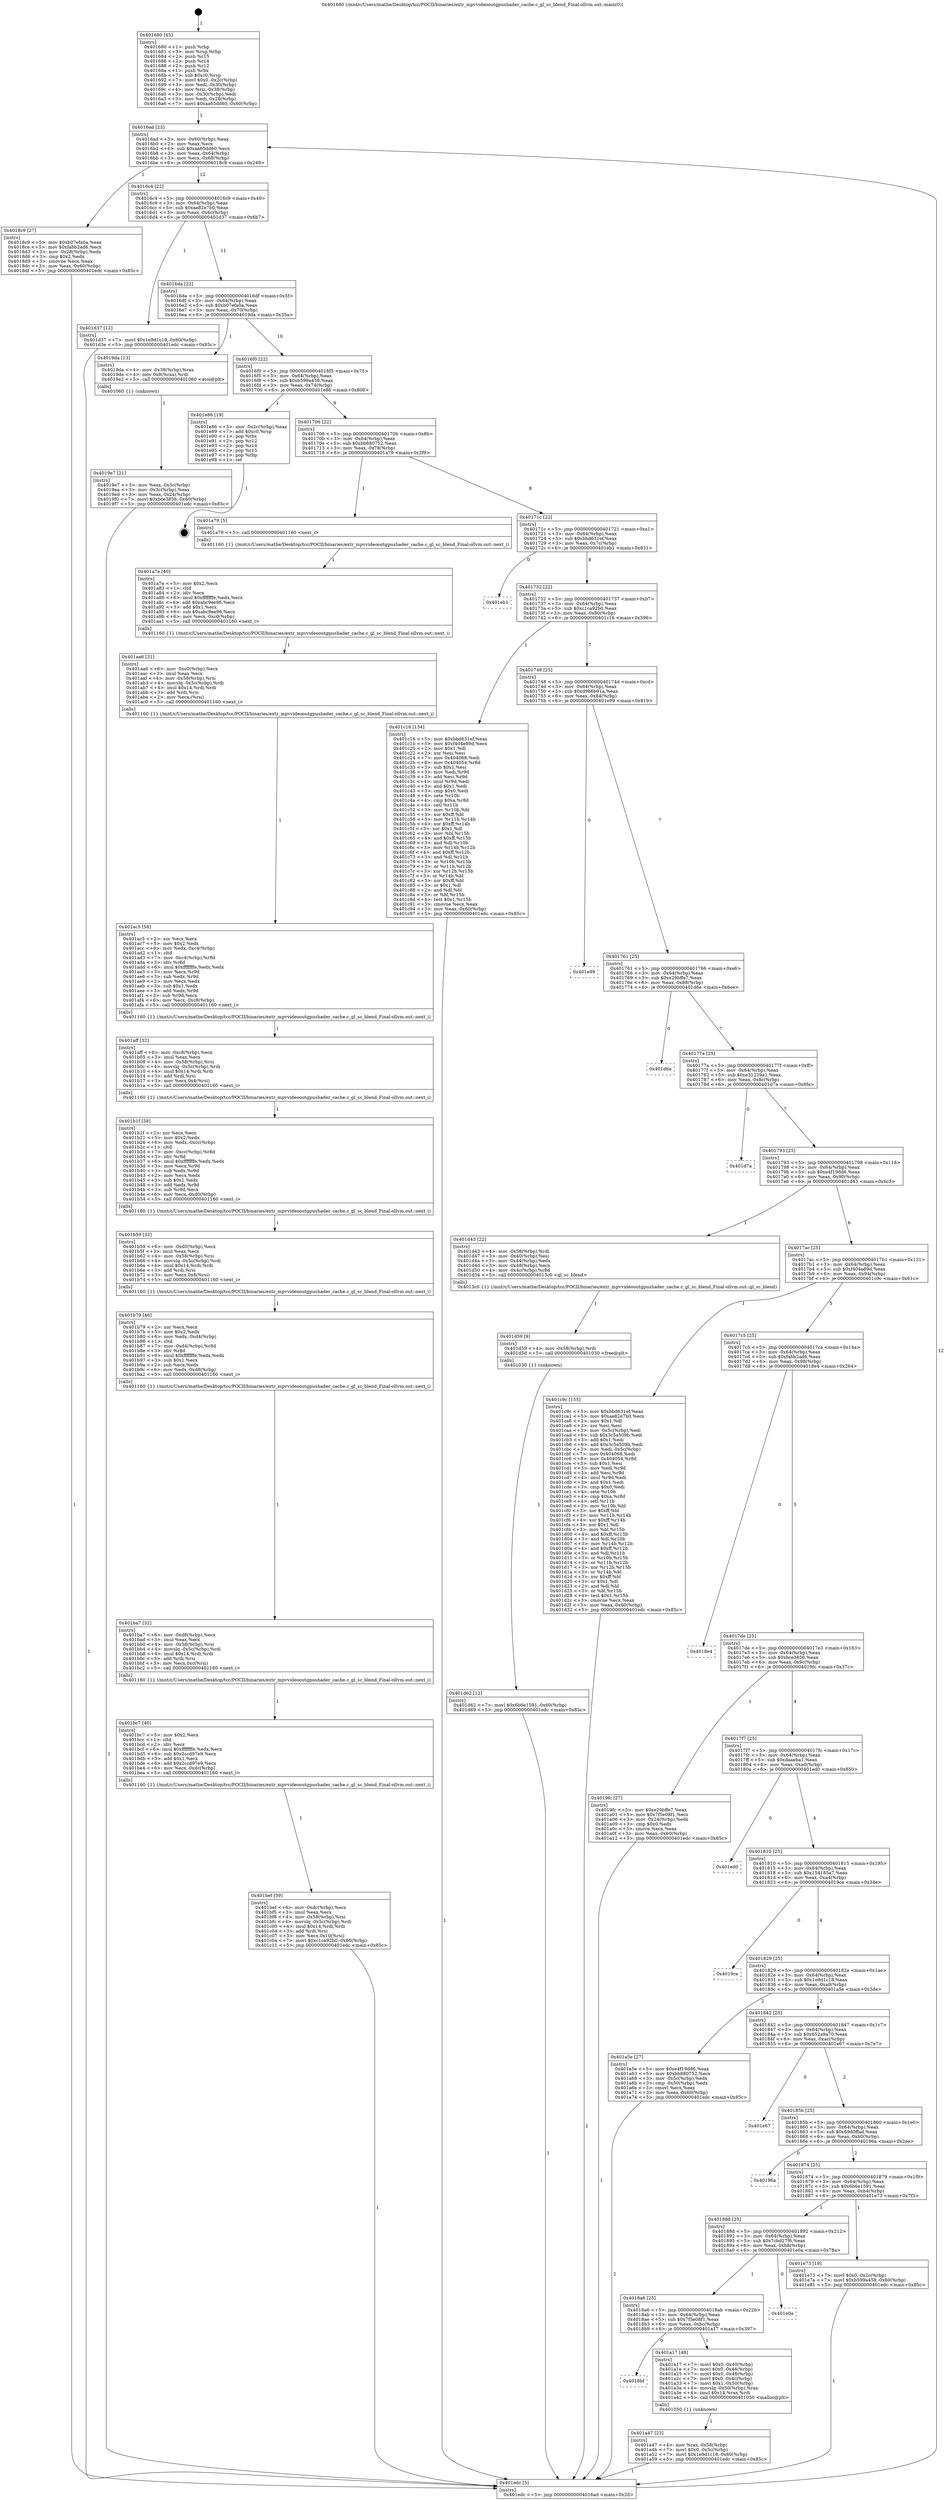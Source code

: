 digraph "0x401680" {
  label = "0x401680 (/mnt/c/Users/mathe/Desktop/tcc/POCII/binaries/extr_mpvvideooutgpushader_cache.c_gl_sc_blend_Final-ollvm.out::main(0))"
  labelloc = "t"
  node[shape=record]

  Entry [label="",width=0.3,height=0.3,shape=circle,fillcolor=black,style=filled]
  "0x4016ad" [label="{
     0x4016ad [23]\l
     | [instrs]\l
     &nbsp;&nbsp;0x4016ad \<+3\>: mov -0x60(%rbp),%eax\l
     &nbsp;&nbsp;0x4016b0 \<+2\>: mov %eax,%ecx\l
     &nbsp;&nbsp;0x4016b2 \<+6\>: sub $0xaa65dd60,%ecx\l
     &nbsp;&nbsp;0x4016b8 \<+3\>: mov %eax,-0x64(%rbp)\l
     &nbsp;&nbsp;0x4016bb \<+3\>: mov %ecx,-0x68(%rbp)\l
     &nbsp;&nbsp;0x4016be \<+6\>: je 00000000004018c9 \<main+0x249\>\l
  }"]
  "0x4018c9" [label="{
     0x4018c9 [27]\l
     | [instrs]\l
     &nbsp;&nbsp;0x4018c9 \<+5\>: mov $0xb07efa0a,%eax\l
     &nbsp;&nbsp;0x4018ce \<+5\>: mov $0xfabb2ad6,%ecx\l
     &nbsp;&nbsp;0x4018d3 \<+3\>: mov -0x28(%rbp),%edx\l
     &nbsp;&nbsp;0x4018d6 \<+3\>: cmp $0x2,%edx\l
     &nbsp;&nbsp;0x4018d9 \<+3\>: cmovne %ecx,%eax\l
     &nbsp;&nbsp;0x4018dc \<+3\>: mov %eax,-0x60(%rbp)\l
     &nbsp;&nbsp;0x4018df \<+5\>: jmp 0000000000401edc \<main+0x85c\>\l
  }"]
  "0x4016c4" [label="{
     0x4016c4 [22]\l
     | [instrs]\l
     &nbsp;&nbsp;0x4016c4 \<+5\>: jmp 00000000004016c9 \<main+0x49\>\l
     &nbsp;&nbsp;0x4016c9 \<+3\>: mov -0x64(%rbp),%eax\l
     &nbsp;&nbsp;0x4016cc \<+5\>: sub $0xae82e7b0,%eax\l
     &nbsp;&nbsp;0x4016d1 \<+3\>: mov %eax,-0x6c(%rbp)\l
     &nbsp;&nbsp;0x4016d4 \<+6\>: je 0000000000401d37 \<main+0x6b7\>\l
  }"]
  "0x401edc" [label="{
     0x401edc [5]\l
     | [instrs]\l
     &nbsp;&nbsp;0x401edc \<+5\>: jmp 00000000004016ad \<main+0x2d\>\l
  }"]
  "0x401680" [label="{
     0x401680 [45]\l
     | [instrs]\l
     &nbsp;&nbsp;0x401680 \<+1\>: push %rbp\l
     &nbsp;&nbsp;0x401681 \<+3\>: mov %rsp,%rbp\l
     &nbsp;&nbsp;0x401684 \<+2\>: push %r15\l
     &nbsp;&nbsp;0x401686 \<+2\>: push %r14\l
     &nbsp;&nbsp;0x401688 \<+2\>: push %r12\l
     &nbsp;&nbsp;0x40168a \<+1\>: push %rbx\l
     &nbsp;&nbsp;0x40168b \<+7\>: sub $0xc0,%rsp\l
     &nbsp;&nbsp;0x401692 \<+7\>: movl $0x0,-0x2c(%rbp)\l
     &nbsp;&nbsp;0x401699 \<+3\>: mov %edi,-0x30(%rbp)\l
     &nbsp;&nbsp;0x40169c \<+4\>: mov %rsi,-0x38(%rbp)\l
     &nbsp;&nbsp;0x4016a0 \<+3\>: mov -0x30(%rbp),%edi\l
     &nbsp;&nbsp;0x4016a3 \<+3\>: mov %edi,-0x28(%rbp)\l
     &nbsp;&nbsp;0x4016a6 \<+7\>: movl $0xaa65dd60,-0x60(%rbp)\l
  }"]
  Exit [label="",width=0.3,height=0.3,shape=circle,fillcolor=black,style=filled,peripheries=2]
  "0x401d37" [label="{
     0x401d37 [12]\l
     | [instrs]\l
     &nbsp;&nbsp;0x401d37 \<+7\>: movl $0x1e9d1c18,-0x60(%rbp)\l
     &nbsp;&nbsp;0x401d3e \<+5\>: jmp 0000000000401edc \<main+0x85c\>\l
  }"]
  "0x4016da" [label="{
     0x4016da [22]\l
     | [instrs]\l
     &nbsp;&nbsp;0x4016da \<+5\>: jmp 00000000004016df \<main+0x5f\>\l
     &nbsp;&nbsp;0x4016df \<+3\>: mov -0x64(%rbp),%eax\l
     &nbsp;&nbsp;0x4016e2 \<+5\>: sub $0xb07efa0a,%eax\l
     &nbsp;&nbsp;0x4016e7 \<+3\>: mov %eax,-0x70(%rbp)\l
     &nbsp;&nbsp;0x4016ea \<+6\>: je 00000000004019da \<main+0x35a\>\l
  }"]
  "0x401d62" [label="{
     0x401d62 [12]\l
     | [instrs]\l
     &nbsp;&nbsp;0x401d62 \<+7\>: movl $0x6b6e1591,-0x60(%rbp)\l
     &nbsp;&nbsp;0x401d69 \<+5\>: jmp 0000000000401edc \<main+0x85c\>\l
  }"]
  "0x4019da" [label="{
     0x4019da [13]\l
     | [instrs]\l
     &nbsp;&nbsp;0x4019da \<+4\>: mov -0x38(%rbp),%rax\l
     &nbsp;&nbsp;0x4019de \<+4\>: mov 0x8(%rax),%rdi\l
     &nbsp;&nbsp;0x4019e2 \<+5\>: call 0000000000401060 \<atoi@plt\>\l
     | [calls]\l
     &nbsp;&nbsp;0x401060 \{1\} (unknown)\l
  }"]
  "0x4016f0" [label="{
     0x4016f0 [22]\l
     | [instrs]\l
     &nbsp;&nbsp;0x4016f0 \<+5\>: jmp 00000000004016f5 \<main+0x75\>\l
     &nbsp;&nbsp;0x4016f5 \<+3\>: mov -0x64(%rbp),%eax\l
     &nbsp;&nbsp;0x4016f8 \<+5\>: sub $0xb599a458,%eax\l
     &nbsp;&nbsp;0x4016fd \<+3\>: mov %eax,-0x74(%rbp)\l
     &nbsp;&nbsp;0x401700 \<+6\>: je 0000000000401e86 \<main+0x806\>\l
  }"]
  "0x4019e7" [label="{
     0x4019e7 [21]\l
     | [instrs]\l
     &nbsp;&nbsp;0x4019e7 \<+3\>: mov %eax,-0x3c(%rbp)\l
     &nbsp;&nbsp;0x4019ea \<+3\>: mov -0x3c(%rbp),%eax\l
     &nbsp;&nbsp;0x4019ed \<+3\>: mov %eax,-0x24(%rbp)\l
     &nbsp;&nbsp;0x4019f0 \<+7\>: movl $0xbce3856,-0x60(%rbp)\l
     &nbsp;&nbsp;0x4019f7 \<+5\>: jmp 0000000000401edc \<main+0x85c\>\l
  }"]
  "0x401d59" [label="{
     0x401d59 [9]\l
     | [instrs]\l
     &nbsp;&nbsp;0x401d59 \<+4\>: mov -0x58(%rbp),%rdi\l
     &nbsp;&nbsp;0x401d5d \<+5\>: call 0000000000401030 \<free@plt\>\l
     | [calls]\l
     &nbsp;&nbsp;0x401030 \{1\} (unknown)\l
  }"]
  "0x401e86" [label="{
     0x401e86 [19]\l
     | [instrs]\l
     &nbsp;&nbsp;0x401e86 \<+3\>: mov -0x2c(%rbp),%eax\l
     &nbsp;&nbsp;0x401e89 \<+7\>: add $0xc0,%rsp\l
     &nbsp;&nbsp;0x401e90 \<+1\>: pop %rbx\l
     &nbsp;&nbsp;0x401e91 \<+2\>: pop %r12\l
     &nbsp;&nbsp;0x401e93 \<+2\>: pop %r14\l
     &nbsp;&nbsp;0x401e95 \<+2\>: pop %r15\l
     &nbsp;&nbsp;0x401e97 \<+1\>: pop %rbp\l
     &nbsp;&nbsp;0x401e98 \<+1\>: ret\l
  }"]
  "0x401706" [label="{
     0x401706 [22]\l
     | [instrs]\l
     &nbsp;&nbsp;0x401706 \<+5\>: jmp 000000000040170b \<main+0x8b\>\l
     &nbsp;&nbsp;0x40170b \<+3\>: mov -0x64(%rbp),%eax\l
     &nbsp;&nbsp;0x40170e \<+5\>: sub $0xbb880752,%eax\l
     &nbsp;&nbsp;0x401713 \<+3\>: mov %eax,-0x78(%rbp)\l
     &nbsp;&nbsp;0x401716 \<+6\>: je 0000000000401a79 \<main+0x3f9\>\l
  }"]
  "0x401bef" [label="{
     0x401bef [39]\l
     | [instrs]\l
     &nbsp;&nbsp;0x401bef \<+6\>: mov -0xdc(%rbp),%ecx\l
     &nbsp;&nbsp;0x401bf5 \<+3\>: imul %eax,%ecx\l
     &nbsp;&nbsp;0x401bf8 \<+4\>: mov -0x58(%rbp),%rsi\l
     &nbsp;&nbsp;0x401bfc \<+4\>: movslq -0x5c(%rbp),%rdi\l
     &nbsp;&nbsp;0x401c00 \<+4\>: imul $0x14,%rdi,%rdi\l
     &nbsp;&nbsp;0x401c04 \<+3\>: add %rdi,%rsi\l
     &nbsp;&nbsp;0x401c07 \<+3\>: mov %ecx,0x10(%rsi)\l
     &nbsp;&nbsp;0x401c0a \<+7\>: movl $0xc1ca92b0,-0x60(%rbp)\l
     &nbsp;&nbsp;0x401c11 \<+5\>: jmp 0000000000401edc \<main+0x85c\>\l
  }"]
  "0x401a79" [label="{
     0x401a79 [5]\l
     | [instrs]\l
     &nbsp;&nbsp;0x401a79 \<+5\>: call 0000000000401160 \<next_i\>\l
     | [calls]\l
     &nbsp;&nbsp;0x401160 \{1\} (/mnt/c/Users/mathe/Desktop/tcc/POCII/binaries/extr_mpvvideooutgpushader_cache.c_gl_sc_blend_Final-ollvm.out::next_i)\l
  }"]
  "0x40171c" [label="{
     0x40171c [22]\l
     | [instrs]\l
     &nbsp;&nbsp;0x40171c \<+5\>: jmp 0000000000401721 \<main+0xa1\>\l
     &nbsp;&nbsp;0x401721 \<+3\>: mov -0x64(%rbp),%eax\l
     &nbsp;&nbsp;0x401724 \<+5\>: sub $0xbbd631ef,%eax\l
     &nbsp;&nbsp;0x401729 \<+3\>: mov %eax,-0x7c(%rbp)\l
     &nbsp;&nbsp;0x40172c \<+6\>: je 0000000000401eb1 \<main+0x831\>\l
  }"]
  "0x401bc7" [label="{
     0x401bc7 [40]\l
     | [instrs]\l
     &nbsp;&nbsp;0x401bc7 \<+5\>: mov $0x2,%ecx\l
     &nbsp;&nbsp;0x401bcc \<+1\>: cltd\l
     &nbsp;&nbsp;0x401bcd \<+2\>: idiv %ecx\l
     &nbsp;&nbsp;0x401bcf \<+6\>: imul $0xfffffffe,%edx,%ecx\l
     &nbsp;&nbsp;0x401bd5 \<+6\>: sub $0x2ccd97e9,%ecx\l
     &nbsp;&nbsp;0x401bdb \<+3\>: add $0x1,%ecx\l
     &nbsp;&nbsp;0x401bde \<+6\>: add $0x2ccd97e9,%ecx\l
     &nbsp;&nbsp;0x401be4 \<+6\>: mov %ecx,-0xdc(%rbp)\l
     &nbsp;&nbsp;0x401bea \<+5\>: call 0000000000401160 \<next_i\>\l
     | [calls]\l
     &nbsp;&nbsp;0x401160 \{1\} (/mnt/c/Users/mathe/Desktop/tcc/POCII/binaries/extr_mpvvideooutgpushader_cache.c_gl_sc_blend_Final-ollvm.out::next_i)\l
  }"]
  "0x401eb1" [label="{
     0x401eb1\l
  }", style=dashed]
  "0x401732" [label="{
     0x401732 [22]\l
     | [instrs]\l
     &nbsp;&nbsp;0x401732 \<+5\>: jmp 0000000000401737 \<main+0xb7\>\l
     &nbsp;&nbsp;0x401737 \<+3\>: mov -0x64(%rbp),%eax\l
     &nbsp;&nbsp;0x40173a \<+5\>: sub $0xc1ca92b0,%eax\l
     &nbsp;&nbsp;0x40173f \<+3\>: mov %eax,-0x80(%rbp)\l
     &nbsp;&nbsp;0x401742 \<+6\>: je 0000000000401c16 \<main+0x596\>\l
  }"]
  "0x401ba7" [label="{
     0x401ba7 [32]\l
     | [instrs]\l
     &nbsp;&nbsp;0x401ba7 \<+6\>: mov -0xd8(%rbp),%ecx\l
     &nbsp;&nbsp;0x401bad \<+3\>: imul %eax,%ecx\l
     &nbsp;&nbsp;0x401bb0 \<+4\>: mov -0x58(%rbp),%rsi\l
     &nbsp;&nbsp;0x401bb4 \<+4\>: movslq -0x5c(%rbp),%rdi\l
     &nbsp;&nbsp;0x401bb8 \<+4\>: imul $0x14,%rdi,%rdi\l
     &nbsp;&nbsp;0x401bbc \<+3\>: add %rdi,%rsi\l
     &nbsp;&nbsp;0x401bbf \<+3\>: mov %ecx,0xc(%rsi)\l
     &nbsp;&nbsp;0x401bc2 \<+5\>: call 0000000000401160 \<next_i\>\l
     | [calls]\l
     &nbsp;&nbsp;0x401160 \{1\} (/mnt/c/Users/mathe/Desktop/tcc/POCII/binaries/extr_mpvvideooutgpushader_cache.c_gl_sc_blend_Final-ollvm.out::next_i)\l
  }"]
  "0x401c16" [label="{
     0x401c16 [134]\l
     | [instrs]\l
     &nbsp;&nbsp;0x401c16 \<+5\>: mov $0xbbd631ef,%eax\l
     &nbsp;&nbsp;0x401c1b \<+5\>: mov $0xf404e89d,%ecx\l
     &nbsp;&nbsp;0x401c20 \<+2\>: mov $0x1,%dl\l
     &nbsp;&nbsp;0x401c22 \<+2\>: xor %esi,%esi\l
     &nbsp;&nbsp;0x401c24 \<+7\>: mov 0x404068,%edi\l
     &nbsp;&nbsp;0x401c2b \<+8\>: mov 0x404054,%r8d\l
     &nbsp;&nbsp;0x401c33 \<+3\>: sub $0x1,%esi\l
     &nbsp;&nbsp;0x401c36 \<+3\>: mov %edi,%r9d\l
     &nbsp;&nbsp;0x401c39 \<+3\>: add %esi,%r9d\l
     &nbsp;&nbsp;0x401c3c \<+4\>: imul %r9d,%edi\l
     &nbsp;&nbsp;0x401c40 \<+3\>: and $0x1,%edi\l
     &nbsp;&nbsp;0x401c43 \<+3\>: cmp $0x0,%edi\l
     &nbsp;&nbsp;0x401c46 \<+4\>: sete %r10b\l
     &nbsp;&nbsp;0x401c4a \<+4\>: cmp $0xa,%r8d\l
     &nbsp;&nbsp;0x401c4e \<+4\>: setl %r11b\l
     &nbsp;&nbsp;0x401c52 \<+3\>: mov %r10b,%bl\l
     &nbsp;&nbsp;0x401c55 \<+3\>: xor $0xff,%bl\l
     &nbsp;&nbsp;0x401c58 \<+3\>: mov %r11b,%r14b\l
     &nbsp;&nbsp;0x401c5b \<+4\>: xor $0xff,%r14b\l
     &nbsp;&nbsp;0x401c5f \<+3\>: xor $0x1,%dl\l
     &nbsp;&nbsp;0x401c62 \<+3\>: mov %bl,%r15b\l
     &nbsp;&nbsp;0x401c65 \<+4\>: and $0xff,%r15b\l
     &nbsp;&nbsp;0x401c69 \<+3\>: and %dl,%r10b\l
     &nbsp;&nbsp;0x401c6c \<+3\>: mov %r14b,%r12b\l
     &nbsp;&nbsp;0x401c6f \<+4\>: and $0xff,%r12b\l
     &nbsp;&nbsp;0x401c73 \<+3\>: and %dl,%r11b\l
     &nbsp;&nbsp;0x401c76 \<+3\>: or %r10b,%r15b\l
     &nbsp;&nbsp;0x401c79 \<+3\>: or %r11b,%r12b\l
     &nbsp;&nbsp;0x401c7c \<+3\>: xor %r12b,%r15b\l
     &nbsp;&nbsp;0x401c7f \<+3\>: or %r14b,%bl\l
     &nbsp;&nbsp;0x401c82 \<+3\>: xor $0xff,%bl\l
     &nbsp;&nbsp;0x401c85 \<+3\>: or $0x1,%dl\l
     &nbsp;&nbsp;0x401c88 \<+2\>: and %dl,%bl\l
     &nbsp;&nbsp;0x401c8a \<+3\>: or %bl,%r15b\l
     &nbsp;&nbsp;0x401c8d \<+4\>: test $0x1,%r15b\l
     &nbsp;&nbsp;0x401c91 \<+3\>: cmovne %ecx,%eax\l
     &nbsp;&nbsp;0x401c94 \<+3\>: mov %eax,-0x60(%rbp)\l
     &nbsp;&nbsp;0x401c97 \<+5\>: jmp 0000000000401edc \<main+0x85c\>\l
  }"]
  "0x401748" [label="{
     0x401748 [25]\l
     | [instrs]\l
     &nbsp;&nbsp;0x401748 \<+5\>: jmp 000000000040174d \<main+0xcd\>\l
     &nbsp;&nbsp;0x40174d \<+3\>: mov -0x64(%rbp),%eax\l
     &nbsp;&nbsp;0x401750 \<+5\>: sub $0xd9b6b91a,%eax\l
     &nbsp;&nbsp;0x401755 \<+6\>: mov %eax,-0x84(%rbp)\l
     &nbsp;&nbsp;0x40175b \<+6\>: je 0000000000401e99 \<main+0x819\>\l
  }"]
  "0x401b79" [label="{
     0x401b79 [46]\l
     | [instrs]\l
     &nbsp;&nbsp;0x401b79 \<+2\>: xor %ecx,%ecx\l
     &nbsp;&nbsp;0x401b7b \<+5\>: mov $0x2,%edx\l
     &nbsp;&nbsp;0x401b80 \<+6\>: mov %edx,-0xd4(%rbp)\l
     &nbsp;&nbsp;0x401b86 \<+1\>: cltd\l
     &nbsp;&nbsp;0x401b87 \<+7\>: mov -0xd4(%rbp),%r8d\l
     &nbsp;&nbsp;0x401b8e \<+3\>: idiv %r8d\l
     &nbsp;&nbsp;0x401b91 \<+6\>: imul $0xfffffffe,%edx,%edx\l
     &nbsp;&nbsp;0x401b97 \<+3\>: sub $0x1,%ecx\l
     &nbsp;&nbsp;0x401b9a \<+2\>: sub %ecx,%edx\l
     &nbsp;&nbsp;0x401b9c \<+6\>: mov %edx,-0xd8(%rbp)\l
     &nbsp;&nbsp;0x401ba2 \<+5\>: call 0000000000401160 \<next_i\>\l
     | [calls]\l
     &nbsp;&nbsp;0x401160 \{1\} (/mnt/c/Users/mathe/Desktop/tcc/POCII/binaries/extr_mpvvideooutgpushader_cache.c_gl_sc_blend_Final-ollvm.out::next_i)\l
  }"]
  "0x401e99" [label="{
     0x401e99\l
  }", style=dashed]
  "0x401761" [label="{
     0x401761 [25]\l
     | [instrs]\l
     &nbsp;&nbsp;0x401761 \<+5\>: jmp 0000000000401766 \<main+0xe6\>\l
     &nbsp;&nbsp;0x401766 \<+3\>: mov -0x64(%rbp),%eax\l
     &nbsp;&nbsp;0x401769 \<+5\>: sub $0xe29bffe7,%eax\l
     &nbsp;&nbsp;0x40176e \<+6\>: mov %eax,-0x88(%rbp)\l
     &nbsp;&nbsp;0x401774 \<+6\>: je 0000000000401d6e \<main+0x6ee\>\l
  }"]
  "0x401b59" [label="{
     0x401b59 [32]\l
     | [instrs]\l
     &nbsp;&nbsp;0x401b59 \<+6\>: mov -0xd0(%rbp),%ecx\l
     &nbsp;&nbsp;0x401b5f \<+3\>: imul %eax,%ecx\l
     &nbsp;&nbsp;0x401b62 \<+4\>: mov -0x58(%rbp),%rsi\l
     &nbsp;&nbsp;0x401b66 \<+4\>: movslq -0x5c(%rbp),%rdi\l
     &nbsp;&nbsp;0x401b6a \<+4\>: imul $0x14,%rdi,%rdi\l
     &nbsp;&nbsp;0x401b6e \<+3\>: add %rdi,%rsi\l
     &nbsp;&nbsp;0x401b71 \<+3\>: mov %ecx,0x8(%rsi)\l
     &nbsp;&nbsp;0x401b74 \<+5\>: call 0000000000401160 \<next_i\>\l
     | [calls]\l
     &nbsp;&nbsp;0x401160 \{1\} (/mnt/c/Users/mathe/Desktop/tcc/POCII/binaries/extr_mpvvideooutgpushader_cache.c_gl_sc_blend_Final-ollvm.out::next_i)\l
  }"]
  "0x401d6e" [label="{
     0x401d6e\l
  }", style=dashed]
  "0x40177a" [label="{
     0x40177a [25]\l
     | [instrs]\l
     &nbsp;&nbsp;0x40177a \<+5\>: jmp 000000000040177f \<main+0xff\>\l
     &nbsp;&nbsp;0x40177f \<+3\>: mov -0x64(%rbp),%eax\l
     &nbsp;&nbsp;0x401782 \<+5\>: sub $0xe31229a1,%eax\l
     &nbsp;&nbsp;0x401787 \<+6\>: mov %eax,-0x8c(%rbp)\l
     &nbsp;&nbsp;0x40178d \<+6\>: je 0000000000401d7a \<main+0x6fa\>\l
  }"]
  "0x401b1f" [label="{
     0x401b1f [58]\l
     | [instrs]\l
     &nbsp;&nbsp;0x401b1f \<+2\>: xor %ecx,%ecx\l
     &nbsp;&nbsp;0x401b21 \<+5\>: mov $0x2,%edx\l
     &nbsp;&nbsp;0x401b26 \<+6\>: mov %edx,-0xcc(%rbp)\l
     &nbsp;&nbsp;0x401b2c \<+1\>: cltd\l
     &nbsp;&nbsp;0x401b2d \<+7\>: mov -0xcc(%rbp),%r8d\l
     &nbsp;&nbsp;0x401b34 \<+3\>: idiv %r8d\l
     &nbsp;&nbsp;0x401b37 \<+6\>: imul $0xfffffffe,%edx,%edx\l
     &nbsp;&nbsp;0x401b3d \<+3\>: mov %ecx,%r9d\l
     &nbsp;&nbsp;0x401b40 \<+3\>: sub %edx,%r9d\l
     &nbsp;&nbsp;0x401b43 \<+2\>: mov %ecx,%edx\l
     &nbsp;&nbsp;0x401b45 \<+3\>: sub $0x1,%edx\l
     &nbsp;&nbsp;0x401b48 \<+3\>: add %edx,%r9d\l
     &nbsp;&nbsp;0x401b4b \<+3\>: sub %r9d,%ecx\l
     &nbsp;&nbsp;0x401b4e \<+6\>: mov %ecx,-0xd0(%rbp)\l
     &nbsp;&nbsp;0x401b54 \<+5\>: call 0000000000401160 \<next_i\>\l
     | [calls]\l
     &nbsp;&nbsp;0x401160 \{1\} (/mnt/c/Users/mathe/Desktop/tcc/POCII/binaries/extr_mpvvideooutgpushader_cache.c_gl_sc_blend_Final-ollvm.out::next_i)\l
  }"]
  "0x401d7a" [label="{
     0x401d7a\l
  }", style=dashed]
  "0x401793" [label="{
     0x401793 [25]\l
     | [instrs]\l
     &nbsp;&nbsp;0x401793 \<+5\>: jmp 0000000000401798 \<main+0x118\>\l
     &nbsp;&nbsp;0x401798 \<+3\>: mov -0x64(%rbp),%eax\l
     &nbsp;&nbsp;0x40179b \<+5\>: sub $0xe4f19dd6,%eax\l
     &nbsp;&nbsp;0x4017a0 \<+6\>: mov %eax,-0x90(%rbp)\l
     &nbsp;&nbsp;0x4017a6 \<+6\>: je 0000000000401d43 \<main+0x6c3\>\l
  }"]
  "0x401aff" [label="{
     0x401aff [32]\l
     | [instrs]\l
     &nbsp;&nbsp;0x401aff \<+6\>: mov -0xc8(%rbp),%ecx\l
     &nbsp;&nbsp;0x401b05 \<+3\>: imul %eax,%ecx\l
     &nbsp;&nbsp;0x401b08 \<+4\>: mov -0x58(%rbp),%rsi\l
     &nbsp;&nbsp;0x401b0c \<+4\>: movslq -0x5c(%rbp),%rdi\l
     &nbsp;&nbsp;0x401b10 \<+4\>: imul $0x14,%rdi,%rdi\l
     &nbsp;&nbsp;0x401b14 \<+3\>: add %rdi,%rsi\l
     &nbsp;&nbsp;0x401b17 \<+3\>: mov %ecx,0x4(%rsi)\l
     &nbsp;&nbsp;0x401b1a \<+5\>: call 0000000000401160 \<next_i\>\l
     | [calls]\l
     &nbsp;&nbsp;0x401160 \{1\} (/mnt/c/Users/mathe/Desktop/tcc/POCII/binaries/extr_mpvvideooutgpushader_cache.c_gl_sc_blend_Final-ollvm.out::next_i)\l
  }"]
  "0x401d43" [label="{
     0x401d43 [22]\l
     | [instrs]\l
     &nbsp;&nbsp;0x401d43 \<+4\>: mov -0x58(%rbp),%rdi\l
     &nbsp;&nbsp;0x401d47 \<+3\>: mov -0x40(%rbp),%esi\l
     &nbsp;&nbsp;0x401d4a \<+3\>: mov -0x44(%rbp),%edx\l
     &nbsp;&nbsp;0x401d4d \<+3\>: mov -0x48(%rbp),%ecx\l
     &nbsp;&nbsp;0x401d50 \<+4\>: mov -0x4c(%rbp),%r8d\l
     &nbsp;&nbsp;0x401d54 \<+5\>: call 00000000004013c0 \<gl_sc_blend\>\l
     | [calls]\l
     &nbsp;&nbsp;0x4013c0 \{1\} (/mnt/c/Users/mathe/Desktop/tcc/POCII/binaries/extr_mpvvideooutgpushader_cache.c_gl_sc_blend_Final-ollvm.out::gl_sc_blend)\l
  }"]
  "0x4017ac" [label="{
     0x4017ac [25]\l
     | [instrs]\l
     &nbsp;&nbsp;0x4017ac \<+5\>: jmp 00000000004017b1 \<main+0x131\>\l
     &nbsp;&nbsp;0x4017b1 \<+3\>: mov -0x64(%rbp),%eax\l
     &nbsp;&nbsp;0x4017b4 \<+5\>: sub $0xf404e89d,%eax\l
     &nbsp;&nbsp;0x4017b9 \<+6\>: mov %eax,-0x94(%rbp)\l
     &nbsp;&nbsp;0x4017bf \<+6\>: je 0000000000401c9c \<main+0x61c\>\l
  }"]
  "0x401ac5" [label="{
     0x401ac5 [58]\l
     | [instrs]\l
     &nbsp;&nbsp;0x401ac5 \<+2\>: xor %ecx,%ecx\l
     &nbsp;&nbsp;0x401ac7 \<+5\>: mov $0x2,%edx\l
     &nbsp;&nbsp;0x401acc \<+6\>: mov %edx,-0xc4(%rbp)\l
     &nbsp;&nbsp;0x401ad2 \<+1\>: cltd\l
     &nbsp;&nbsp;0x401ad3 \<+7\>: mov -0xc4(%rbp),%r8d\l
     &nbsp;&nbsp;0x401ada \<+3\>: idiv %r8d\l
     &nbsp;&nbsp;0x401add \<+6\>: imul $0xfffffffe,%edx,%edx\l
     &nbsp;&nbsp;0x401ae3 \<+3\>: mov %ecx,%r9d\l
     &nbsp;&nbsp;0x401ae6 \<+3\>: sub %edx,%r9d\l
     &nbsp;&nbsp;0x401ae9 \<+2\>: mov %ecx,%edx\l
     &nbsp;&nbsp;0x401aeb \<+3\>: sub $0x1,%edx\l
     &nbsp;&nbsp;0x401aee \<+3\>: add %edx,%r9d\l
     &nbsp;&nbsp;0x401af1 \<+3\>: sub %r9d,%ecx\l
     &nbsp;&nbsp;0x401af4 \<+6\>: mov %ecx,-0xc8(%rbp)\l
     &nbsp;&nbsp;0x401afa \<+5\>: call 0000000000401160 \<next_i\>\l
     | [calls]\l
     &nbsp;&nbsp;0x401160 \{1\} (/mnt/c/Users/mathe/Desktop/tcc/POCII/binaries/extr_mpvvideooutgpushader_cache.c_gl_sc_blend_Final-ollvm.out::next_i)\l
  }"]
  "0x401c9c" [label="{
     0x401c9c [155]\l
     | [instrs]\l
     &nbsp;&nbsp;0x401c9c \<+5\>: mov $0xbbd631ef,%eax\l
     &nbsp;&nbsp;0x401ca1 \<+5\>: mov $0xae82e7b0,%ecx\l
     &nbsp;&nbsp;0x401ca6 \<+2\>: mov $0x1,%dl\l
     &nbsp;&nbsp;0x401ca8 \<+2\>: xor %esi,%esi\l
     &nbsp;&nbsp;0x401caa \<+3\>: mov -0x5c(%rbp),%edi\l
     &nbsp;&nbsp;0x401cad \<+6\>: sub $0x3c5a509b,%edi\l
     &nbsp;&nbsp;0x401cb3 \<+3\>: add $0x1,%edi\l
     &nbsp;&nbsp;0x401cb6 \<+6\>: add $0x3c5a509b,%edi\l
     &nbsp;&nbsp;0x401cbc \<+3\>: mov %edi,-0x5c(%rbp)\l
     &nbsp;&nbsp;0x401cbf \<+7\>: mov 0x404068,%edi\l
     &nbsp;&nbsp;0x401cc6 \<+8\>: mov 0x404054,%r8d\l
     &nbsp;&nbsp;0x401cce \<+3\>: sub $0x1,%esi\l
     &nbsp;&nbsp;0x401cd1 \<+3\>: mov %edi,%r9d\l
     &nbsp;&nbsp;0x401cd4 \<+3\>: add %esi,%r9d\l
     &nbsp;&nbsp;0x401cd7 \<+4\>: imul %r9d,%edi\l
     &nbsp;&nbsp;0x401cdb \<+3\>: and $0x1,%edi\l
     &nbsp;&nbsp;0x401cde \<+3\>: cmp $0x0,%edi\l
     &nbsp;&nbsp;0x401ce1 \<+4\>: sete %r10b\l
     &nbsp;&nbsp;0x401ce5 \<+4\>: cmp $0xa,%r8d\l
     &nbsp;&nbsp;0x401ce9 \<+4\>: setl %r11b\l
     &nbsp;&nbsp;0x401ced \<+3\>: mov %r10b,%bl\l
     &nbsp;&nbsp;0x401cf0 \<+3\>: xor $0xff,%bl\l
     &nbsp;&nbsp;0x401cf3 \<+3\>: mov %r11b,%r14b\l
     &nbsp;&nbsp;0x401cf6 \<+4\>: xor $0xff,%r14b\l
     &nbsp;&nbsp;0x401cfa \<+3\>: xor $0x1,%dl\l
     &nbsp;&nbsp;0x401cfd \<+3\>: mov %bl,%r15b\l
     &nbsp;&nbsp;0x401d00 \<+4\>: and $0xff,%r15b\l
     &nbsp;&nbsp;0x401d04 \<+3\>: and %dl,%r10b\l
     &nbsp;&nbsp;0x401d07 \<+3\>: mov %r14b,%r12b\l
     &nbsp;&nbsp;0x401d0a \<+4\>: and $0xff,%r12b\l
     &nbsp;&nbsp;0x401d0e \<+3\>: and %dl,%r11b\l
     &nbsp;&nbsp;0x401d11 \<+3\>: or %r10b,%r15b\l
     &nbsp;&nbsp;0x401d14 \<+3\>: or %r11b,%r12b\l
     &nbsp;&nbsp;0x401d17 \<+3\>: xor %r12b,%r15b\l
     &nbsp;&nbsp;0x401d1a \<+3\>: or %r14b,%bl\l
     &nbsp;&nbsp;0x401d1d \<+3\>: xor $0xff,%bl\l
     &nbsp;&nbsp;0x401d20 \<+3\>: or $0x1,%dl\l
     &nbsp;&nbsp;0x401d23 \<+2\>: and %dl,%bl\l
     &nbsp;&nbsp;0x401d25 \<+3\>: or %bl,%r15b\l
     &nbsp;&nbsp;0x401d28 \<+4\>: test $0x1,%r15b\l
     &nbsp;&nbsp;0x401d2c \<+3\>: cmovne %ecx,%eax\l
     &nbsp;&nbsp;0x401d2f \<+3\>: mov %eax,-0x60(%rbp)\l
     &nbsp;&nbsp;0x401d32 \<+5\>: jmp 0000000000401edc \<main+0x85c\>\l
  }"]
  "0x4017c5" [label="{
     0x4017c5 [25]\l
     | [instrs]\l
     &nbsp;&nbsp;0x4017c5 \<+5\>: jmp 00000000004017ca \<main+0x14a\>\l
     &nbsp;&nbsp;0x4017ca \<+3\>: mov -0x64(%rbp),%eax\l
     &nbsp;&nbsp;0x4017cd \<+5\>: sub $0xfabb2ad6,%eax\l
     &nbsp;&nbsp;0x4017d2 \<+6\>: mov %eax,-0x98(%rbp)\l
     &nbsp;&nbsp;0x4017d8 \<+6\>: je 00000000004018e4 \<main+0x264\>\l
  }"]
  "0x401aa6" [label="{
     0x401aa6 [31]\l
     | [instrs]\l
     &nbsp;&nbsp;0x401aa6 \<+6\>: mov -0xc0(%rbp),%ecx\l
     &nbsp;&nbsp;0x401aac \<+3\>: imul %eax,%ecx\l
     &nbsp;&nbsp;0x401aaf \<+4\>: mov -0x58(%rbp),%rsi\l
     &nbsp;&nbsp;0x401ab3 \<+4\>: movslq -0x5c(%rbp),%rdi\l
     &nbsp;&nbsp;0x401ab7 \<+4\>: imul $0x14,%rdi,%rdi\l
     &nbsp;&nbsp;0x401abb \<+3\>: add %rdi,%rsi\l
     &nbsp;&nbsp;0x401abe \<+2\>: mov %ecx,(%rsi)\l
     &nbsp;&nbsp;0x401ac0 \<+5\>: call 0000000000401160 \<next_i\>\l
     | [calls]\l
     &nbsp;&nbsp;0x401160 \{1\} (/mnt/c/Users/mathe/Desktop/tcc/POCII/binaries/extr_mpvvideooutgpushader_cache.c_gl_sc_blend_Final-ollvm.out::next_i)\l
  }"]
  "0x4018e4" [label="{
     0x4018e4\l
  }", style=dashed]
  "0x4017de" [label="{
     0x4017de [25]\l
     | [instrs]\l
     &nbsp;&nbsp;0x4017de \<+5\>: jmp 00000000004017e3 \<main+0x163\>\l
     &nbsp;&nbsp;0x4017e3 \<+3\>: mov -0x64(%rbp),%eax\l
     &nbsp;&nbsp;0x4017e6 \<+5\>: sub $0xbce3856,%eax\l
     &nbsp;&nbsp;0x4017eb \<+6\>: mov %eax,-0x9c(%rbp)\l
     &nbsp;&nbsp;0x4017f1 \<+6\>: je 00000000004019fc \<main+0x37c\>\l
  }"]
  "0x401a7e" [label="{
     0x401a7e [40]\l
     | [instrs]\l
     &nbsp;&nbsp;0x401a7e \<+5\>: mov $0x2,%ecx\l
     &nbsp;&nbsp;0x401a83 \<+1\>: cltd\l
     &nbsp;&nbsp;0x401a84 \<+2\>: idiv %ecx\l
     &nbsp;&nbsp;0x401a86 \<+6\>: imul $0xfffffffe,%edx,%ecx\l
     &nbsp;&nbsp;0x401a8c \<+6\>: add $0xabc9ee96,%ecx\l
     &nbsp;&nbsp;0x401a92 \<+3\>: add $0x1,%ecx\l
     &nbsp;&nbsp;0x401a95 \<+6\>: sub $0xabc9ee96,%ecx\l
     &nbsp;&nbsp;0x401a9b \<+6\>: mov %ecx,-0xc0(%rbp)\l
     &nbsp;&nbsp;0x401aa1 \<+5\>: call 0000000000401160 \<next_i\>\l
     | [calls]\l
     &nbsp;&nbsp;0x401160 \{1\} (/mnt/c/Users/mathe/Desktop/tcc/POCII/binaries/extr_mpvvideooutgpushader_cache.c_gl_sc_blend_Final-ollvm.out::next_i)\l
  }"]
  "0x4019fc" [label="{
     0x4019fc [27]\l
     | [instrs]\l
     &nbsp;&nbsp;0x4019fc \<+5\>: mov $0xe29bffe7,%eax\l
     &nbsp;&nbsp;0x401a01 \<+5\>: mov $0x7f5e08f1,%ecx\l
     &nbsp;&nbsp;0x401a06 \<+3\>: mov -0x24(%rbp),%edx\l
     &nbsp;&nbsp;0x401a09 \<+3\>: cmp $0x0,%edx\l
     &nbsp;&nbsp;0x401a0c \<+3\>: cmove %ecx,%eax\l
     &nbsp;&nbsp;0x401a0f \<+3\>: mov %eax,-0x60(%rbp)\l
     &nbsp;&nbsp;0x401a12 \<+5\>: jmp 0000000000401edc \<main+0x85c\>\l
  }"]
  "0x4017f7" [label="{
     0x4017f7 [25]\l
     | [instrs]\l
     &nbsp;&nbsp;0x4017f7 \<+5\>: jmp 00000000004017fc \<main+0x17c\>\l
     &nbsp;&nbsp;0x4017fc \<+3\>: mov -0x64(%rbp),%eax\l
     &nbsp;&nbsp;0x4017ff \<+5\>: sub $0xdaaeba1,%eax\l
     &nbsp;&nbsp;0x401804 \<+6\>: mov %eax,-0xa0(%rbp)\l
     &nbsp;&nbsp;0x40180a \<+6\>: je 0000000000401ed0 \<main+0x850\>\l
  }"]
  "0x401a47" [label="{
     0x401a47 [23]\l
     | [instrs]\l
     &nbsp;&nbsp;0x401a47 \<+4\>: mov %rax,-0x58(%rbp)\l
     &nbsp;&nbsp;0x401a4b \<+7\>: movl $0x0,-0x5c(%rbp)\l
     &nbsp;&nbsp;0x401a52 \<+7\>: movl $0x1e9d1c18,-0x60(%rbp)\l
     &nbsp;&nbsp;0x401a59 \<+5\>: jmp 0000000000401edc \<main+0x85c\>\l
  }"]
  "0x401ed0" [label="{
     0x401ed0\l
  }", style=dashed]
  "0x401810" [label="{
     0x401810 [25]\l
     | [instrs]\l
     &nbsp;&nbsp;0x401810 \<+5\>: jmp 0000000000401815 \<main+0x195\>\l
     &nbsp;&nbsp;0x401815 \<+3\>: mov -0x64(%rbp),%eax\l
     &nbsp;&nbsp;0x401818 \<+5\>: sub $0x154185a7,%eax\l
     &nbsp;&nbsp;0x40181d \<+6\>: mov %eax,-0xa4(%rbp)\l
     &nbsp;&nbsp;0x401823 \<+6\>: je 00000000004019ce \<main+0x34e\>\l
  }"]
  "0x4018bf" [label="{
     0x4018bf\l
  }", style=dashed]
  "0x4019ce" [label="{
     0x4019ce\l
  }", style=dashed]
  "0x401829" [label="{
     0x401829 [25]\l
     | [instrs]\l
     &nbsp;&nbsp;0x401829 \<+5\>: jmp 000000000040182e \<main+0x1ae\>\l
     &nbsp;&nbsp;0x40182e \<+3\>: mov -0x64(%rbp),%eax\l
     &nbsp;&nbsp;0x401831 \<+5\>: sub $0x1e9d1c18,%eax\l
     &nbsp;&nbsp;0x401836 \<+6\>: mov %eax,-0xa8(%rbp)\l
     &nbsp;&nbsp;0x40183c \<+6\>: je 0000000000401a5e \<main+0x3de\>\l
  }"]
  "0x401a17" [label="{
     0x401a17 [48]\l
     | [instrs]\l
     &nbsp;&nbsp;0x401a17 \<+7\>: movl $0x0,-0x40(%rbp)\l
     &nbsp;&nbsp;0x401a1e \<+7\>: movl $0x0,-0x44(%rbp)\l
     &nbsp;&nbsp;0x401a25 \<+7\>: movl $0x0,-0x48(%rbp)\l
     &nbsp;&nbsp;0x401a2c \<+7\>: movl $0x0,-0x4c(%rbp)\l
     &nbsp;&nbsp;0x401a33 \<+7\>: movl $0x1,-0x50(%rbp)\l
     &nbsp;&nbsp;0x401a3a \<+4\>: movslq -0x50(%rbp),%rax\l
     &nbsp;&nbsp;0x401a3e \<+4\>: imul $0x14,%rax,%rdi\l
     &nbsp;&nbsp;0x401a42 \<+5\>: call 0000000000401050 \<malloc@plt\>\l
     | [calls]\l
     &nbsp;&nbsp;0x401050 \{1\} (unknown)\l
  }"]
  "0x401a5e" [label="{
     0x401a5e [27]\l
     | [instrs]\l
     &nbsp;&nbsp;0x401a5e \<+5\>: mov $0xe4f19dd6,%eax\l
     &nbsp;&nbsp;0x401a63 \<+5\>: mov $0xbb880752,%ecx\l
     &nbsp;&nbsp;0x401a68 \<+3\>: mov -0x5c(%rbp),%edx\l
     &nbsp;&nbsp;0x401a6b \<+3\>: cmp -0x50(%rbp),%edx\l
     &nbsp;&nbsp;0x401a6e \<+3\>: cmovl %ecx,%eax\l
     &nbsp;&nbsp;0x401a71 \<+3\>: mov %eax,-0x60(%rbp)\l
     &nbsp;&nbsp;0x401a74 \<+5\>: jmp 0000000000401edc \<main+0x85c\>\l
  }"]
  "0x401842" [label="{
     0x401842 [25]\l
     | [instrs]\l
     &nbsp;&nbsp;0x401842 \<+5\>: jmp 0000000000401847 \<main+0x1c7\>\l
     &nbsp;&nbsp;0x401847 \<+3\>: mov -0x64(%rbp),%eax\l
     &nbsp;&nbsp;0x40184a \<+5\>: sub $0x652a9a70,%eax\l
     &nbsp;&nbsp;0x40184f \<+6\>: mov %eax,-0xac(%rbp)\l
     &nbsp;&nbsp;0x401855 \<+6\>: je 0000000000401e67 \<main+0x7e7\>\l
  }"]
  "0x4018a6" [label="{
     0x4018a6 [25]\l
     | [instrs]\l
     &nbsp;&nbsp;0x4018a6 \<+5\>: jmp 00000000004018ab \<main+0x22b\>\l
     &nbsp;&nbsp;0x4018ab \<+3\>: mov -0x64(%rbp),%eax\l
     &nbsp;&nbsp;0x4018ae \<+5\>: sub $0x7f5e08f1,%eax\l
     &nbsp;&nbsp;0x4018b3 \<+6\>: mov %eax,-0xbc(%rbp)\l
     &nbsp;&nbsp;0x4018b9 \<+6\>: je 0000000000401a17 \<main+0x397\>\l
  }"]
  "0x401e67" [label="{
     0x401e67\l
  }", style=dashed]
  "0x40185b" [label="{
     0x40185b [25]\l
     | [instrs]\l
     &nbsp;&nbsp;0x40185b \<+5\>: jmp 0000000000401860 \<main+0x1e0\>\l
     &nbsp;&nbsp;0x401860 \<+3\>: mov -0x64(%rbp),%eax\l
     &nbsp;&nbsp;0x401863 \<+5\>: sub $0x69d0ffad,%eax\l
     &nbsp;&nbsp;0x401868 \<+6\>: mov %eax,-0xb0(%rbp)\l
     &nbsp;&nbsp;0x40186e \<+6\>: je 000000000040196a \<main+0x2ea\>\l
  }"]
  "0x401e0a" [label="{
     0x401e0a\l
  }", style=dashed]
  "0x40196a" [label="{
     0x40196a\l
  }", style=dashed]
  "0x401874" [label="{
     0x401874 [25]\l
     | [instrs]\l
     &nbsp;&nbsp;0x401874 \<+5\>: jmp 0000000000401879 \<main+0x1f9\>\l
     &nbsp;&nbsp;0x401879 \<+3\>: mov -0x64(%rbp),%eax\l
     &nbsp;&nbsp;0x40187c \<+5\>: sub $0x6b6e1591,%eax\l
     &nbsp;&nbsp;0x401881 \<+6\>: mov %eax,-0xb4(%rbp)\l
     &nbsp;&nbsp;0x401887 \<+6\>: je 0000000000401e73 \<main+0x7f3\>\l
  }"]
  "0x40188d" [label="{
     0x40188d [25]\l
     | [instrs]\l
     &nbsp;&nbsp;0x40188d \<+5\>: jmp 0000000000401892 \<main+0x212\>\l
     &nbsp;&nbsp;0x401892 \<+3\>: mov -0x64(%rbp),%eax\l
     &nbsp;&nbsp;0x401895 \<+5\>: sub $0x7cbd27f6,%eax\l
     &nbsp;&nbsp;0x40189a \<+6\>: mov %eax,-0xb8(%rbp)\l
     &nbsp;&nbsp;0x4018a0 \<+6\>: je 0000000000401e0a \<main+0x78a\>\l
  }"]
  "0x401e73" [label="{
     0x401e73 [19]\l
     | [instrs]\l
     &nbsp;&nbsp;0x401e73 \<+7\>: movl $0x0,-0x2c(%rbp)\l
     &nbsp;&nbsp;0x401e7a \<+7\>: movl $0xb599a458,-0x60(%rbp)\l
     &nbsp;&nbsp;0x401e81 \<+5\>: jmp 0000000000401edc \<main+0x85c\>\l
  }"]
  Entry -> "0x401680" [label=" 1"]
  "0x4016ad" -> "0x4018c9" [label=" 1"]
  "0x4016ad" -> "0x4016c4" [label=" 12"]
  "0x4018c9" -> "0x401edc" [label=" 1"]
  "0x401680" -> "0x4016ad" [label=" 1"]
  "0x401edc" -> "0x4016ad" [label=" 12"]
  "0x401e86" -> Exit [label=" 1"]
  "0x4016c4" -> "0x401d37" [label=" 1"]
  "0x4016c4" -> "0x4016da" [label=" 11"]
  "0x401e73" -> "0x401edc" [label=" 1"]
  "0x4016da" -> "0x4019da" [label=" 1"]
  "0x4016da" -> "0x4016f0" [label=" 10"]
  "0x4019da" -> "0x4019e7" [label=" 1"]
  "0x4019e7" -> "0x401edc" [label=" 1"]
  "0x401d62" -> "0x401edc" [label=" 1"]
  "0x4016f0" -> "0x401e86" [label=" 1"]
  "0x4016f0" -> "0x401706" [label=" 9"]
  "0x401d59" -> "0x401d62" [label=" 1"]
  "0x401706" -> "0x401a79" [label=" 1"]
  "0x401706" -> "0x40171c" [label=" 8"]
  "0x401d43" -> "0x401d59" [label=" 1"]
  "0x40171c" -> "0x401eb1" [label=" 0"]
  "0x40171c" -> "0x401732" [label=" 8"]
  "0x401d37" -> "0x401edc" [label=" 1"]
  "0x401732" -> "0x401c16" [label=" 1"]
  "0x401732" -> "0x401748" [label=" 7"]
  "0x401c9c" -> "0x401edc" [label=" 1"]
  "0x401748" -> "0x401e99" [label=" 0"]
  "0x401748" -> "0x401761" [label=" 7"]
  "0x401c16" -> "0x401edc" [label=" 1"]
  "0x401761" -> "0x401d6e" [label=" 0"]
  "0x401761" -> "0x40177a" [label=" 7"]
  "0x401bef" -> "0x401edc" [label=" 1"]
  "0x40177a" -> "0x401d7a" [label=" 0"]
  "0x40177a" -> "0x401793" [label=" 7"]
  "0x401bc7" -> "0x401bef" [label=" 1"]
  "0x401793" -> "0x401d43" [label=" 1"]
  "0x401793" -> "0x4017ac" [label=" 6"]
  "0x401ba7" -> "0x401bc7" [label=" 1"]
  "0x4017ac" -> "0x401c9c" [label=" 1"]
  "0x4017ac" -> "0x4017c5" [label=" 5"]
  "0x401b79" -> "0x401ba7" [label=" 1"]
  "0x4017c5" -> "0x4018e4" [label=" 0"]
  "0x4017c5" -> "0x4017de" [label=" 5"]
  "0x401b59" -> "0x401b79" [label=" 1"]
  "0x4017de" -> "0x4019fc" [label=" 1"]
  "0x4017de" -> "0x4017f7" [label=" 4"]
  "0x4019fc" -> "0x401edc" [label=" 1"]
  "0x401b1f" -> "0x401b59" [label=" 1"]
  "0x4017f7" -> "0x401ed0" [label=" 0"]
  "0x4017f7" -> "0x401810" [label=" 4"]
  "0x401aff" -> "0x401b1f" [label=" 1"]
  "0x401810" -> "0x4019ce" [label=" 0"]
  "0x401810" -> "0x401829" [label=" 4"]
  "0x401ac5" -> "0x401aff" [label=" 1"]
  "0x401829" -> "0x401a5e" [label=" 2"]
  "0x401829" -> "0x401842" [label=" 2"]
  "0x401aa6" -> "0x401ac5" [label=" 1"]
  "0x401842" -> "0x401e67" [label=" 0"]
  "0x401842" -> "0x40185b" [label=" 2"]
  "0x401a79" -> "0x401a7e" [label=" 1"]
  "0x40185b" -> "0x40196a" [label=" 0"]
  "0x40185b" -> "0x401874" [label=" 2"]
  "0x401a5e" -> "0x401edc" [label=" 2"]
  "0x401874" -> "0x401e73" [label=" 1"]
  "0x401874" -> "0x40188d" [label=" 1"]
  "0x401a47" -> "0x401edc" [label=" 1"]
  "0x40188d" -> "0x401e0a" [label=" 0"]
  "0x40188d" -> "0x4018a6" [label=" 1"]
  "0x401a7e" -> "0x401aa6" [label=" 1"]
  "0x4018a6" -> "0x401a17" [label=" 1"]
  "0x4018a6" -> "0x4018bf" [label=" 0"]
  "0x401a17" -> "0x401a47" [label=" 1"]
}

